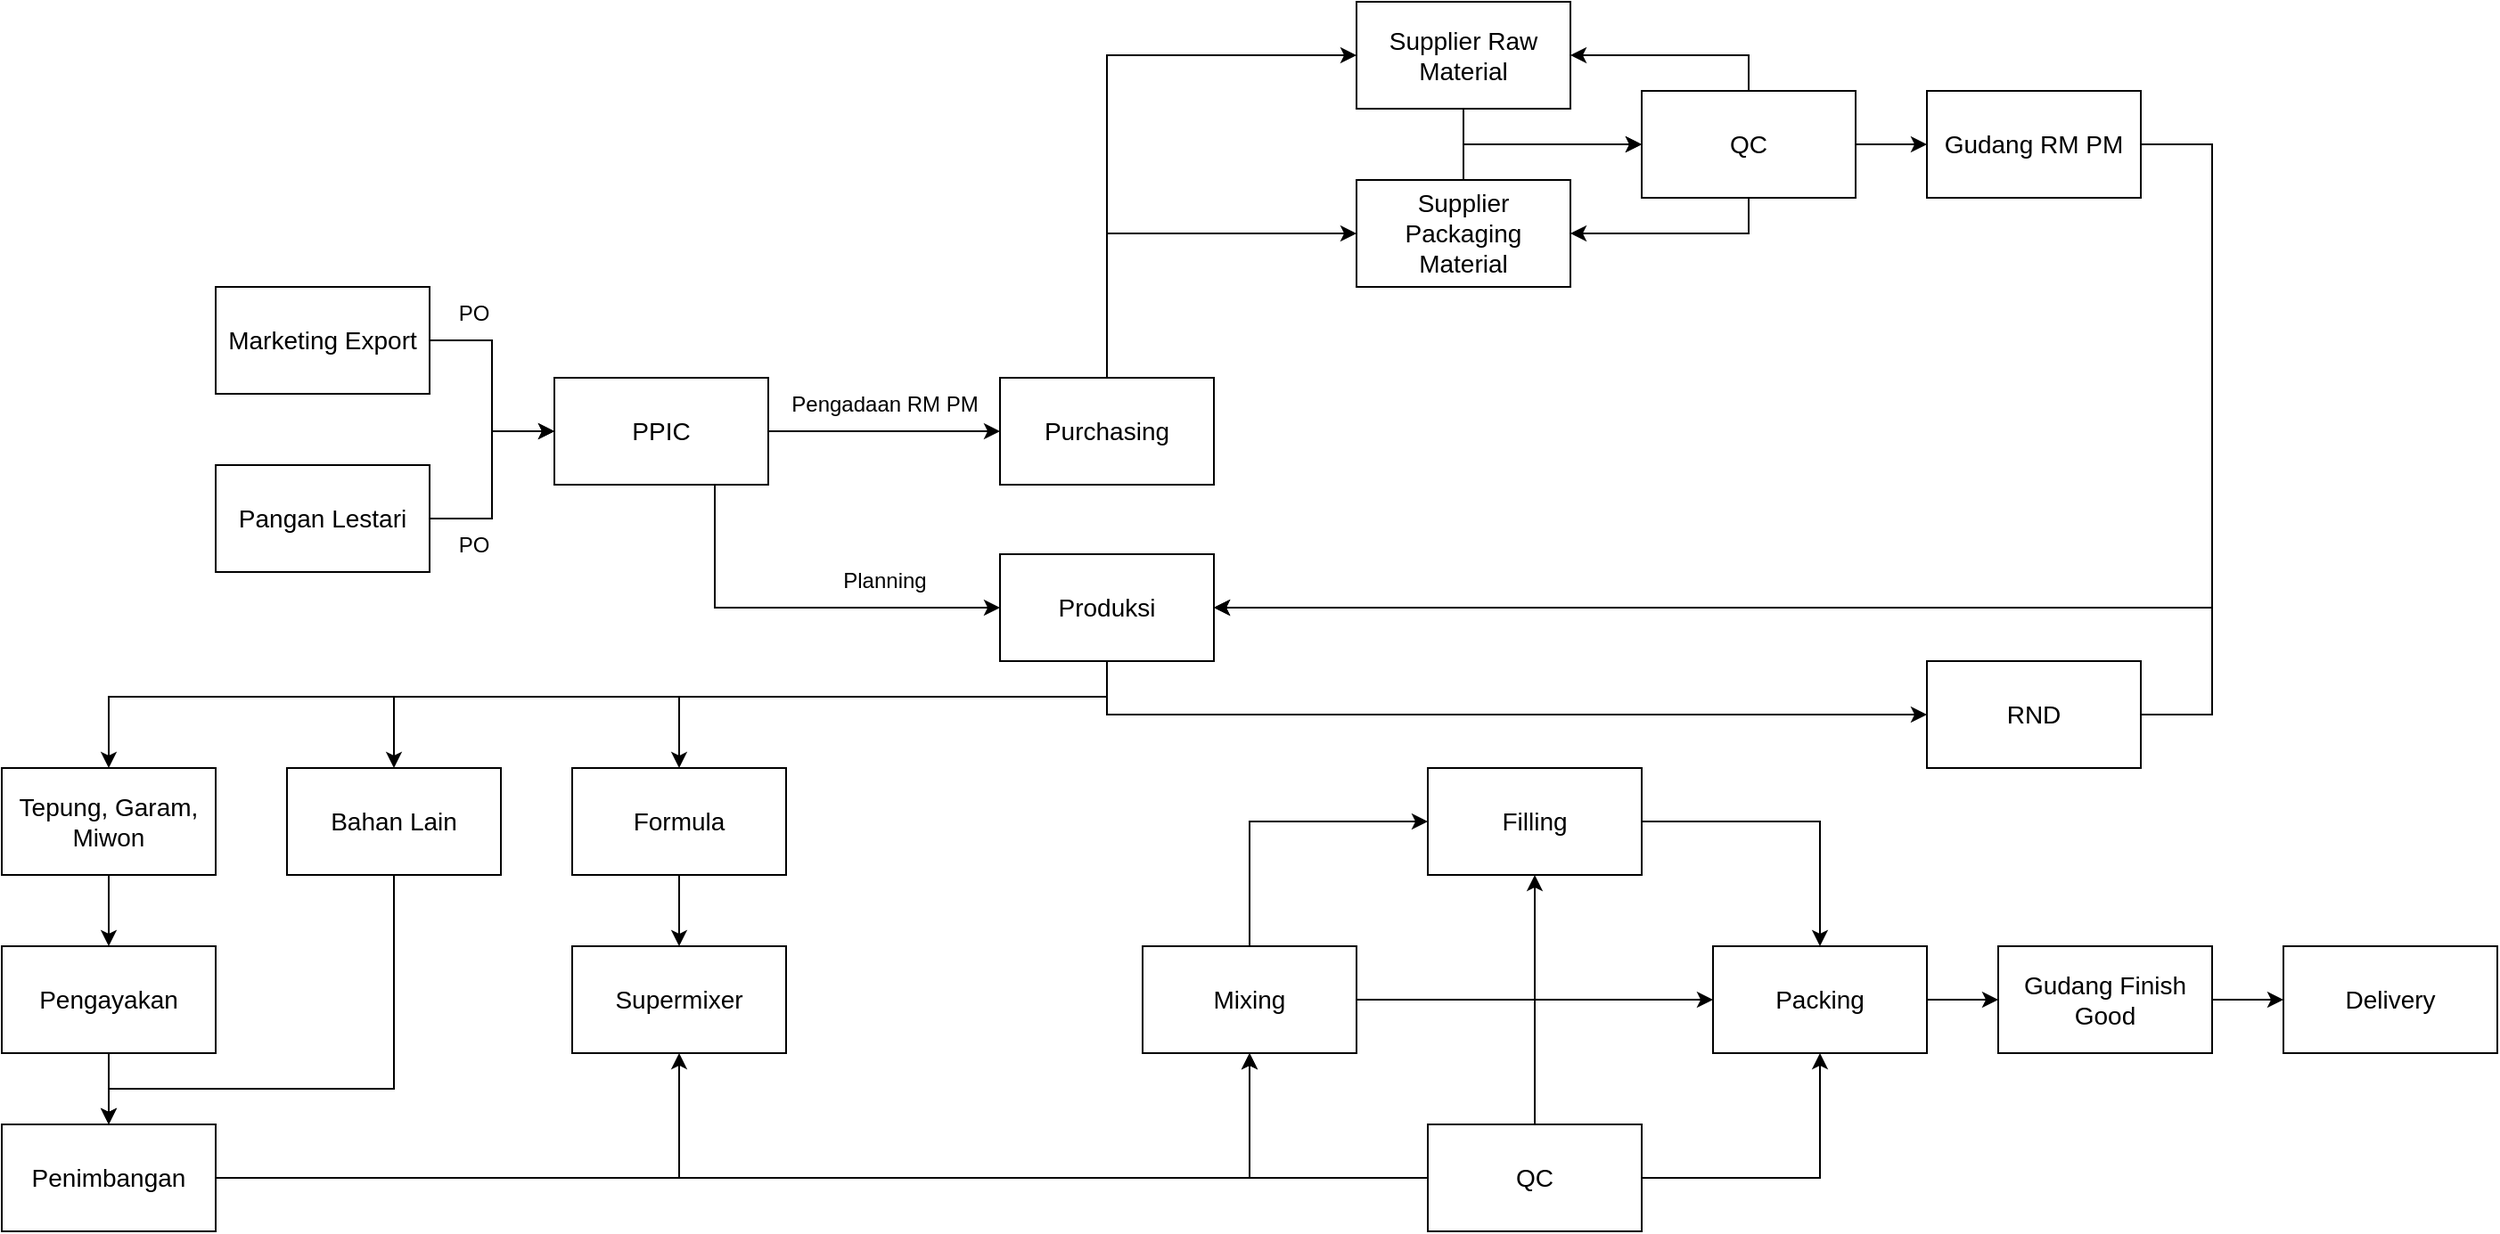 <mxfile version="26.2.9">
  <diagram name="Page-1" id="cf-V2gqi7i_fhJFO8fwm">
    <mxGraphModel dx="1780" dy="632" grid="1" gridSize="10" guides="1" tooltips="1" connect="1" arrows="1" fold="1" page="1" pageScale="1" pageWidth="850" pageHeight="1100" math="0" shadow="0">
      <root>
        <mxCell id="0" />
        <mxCell id="1" parent="0" />
        <mxCell id="frWIrJoRdRerQJBQV_GG-7" value="" style="edgeStyle=orthogonalEdgeStyle;rounded=0;orthogonalLoop=1;jettySize=auto;html=1;" edge="1" parent="1" source="oBX4iHXAOmjOvNSdd5BE-188" target="oBX4iHXAOmjOvNSdd5BE-189">
          <mxGeometry relative="1" as="geometry" />
        </mxCell>
        <mxCell id="oBX4iHXAOmjOvNSdd5BE-188" value="Marketing Export" style="whiteSpace=wrap;strokeWidth=1;fontSize=14;" parent="1" vertex="1">
          <mxGeometry x="40" y="940" width="120" height="60" as="geometry" />
        </mxCell>
        <mxCell id="frWIrJoRdRerQJBQV_GG-9" value="" style="edgeStyle=orthogonalEdgeStyle;rounded=0;orthogonalLoop=1;jettySize=auto;html=1;" edge="1" parent="1" source="oBX4iHXAOmjOvNSdd5BE-189" target="oBX4iHXAOmjOvNSdd5BE-191">
          <mxGeometry relative="1" as="geometry" />
        </mxCell>
        <mxCell id="frWIrJoRdRerQJBQV_GG-10" style="edgeStyle=orthogonalEdgeStyle;rounded=0;orthogonalLoop=1;jettySize=auto;html=1;entryX=0;entryY=0.5;entryDx=0;entryDy=0;exitX=0.5;exitY=0.983;exitDx=0;exitDy=0;exitPerimeter=0;" edge="1" parent="1" source="oBX4iHXAOmjOvNSdd5BE-189" target="oBX4iHXAOmjOvNSdd5BE-196">
          <mxGeometry relative="1" as="geometry">
            <Array as="points">
              <mxPoint x="320" y="1120" />
            </Array>
          </mxGeometry>
        </mxCell>
        <mxCell id="oBX4iHXAOmjOvNSdd5BE-189" value="PPIC" style="whiteSpace=wrap;strokeWidth=1;fontSize=14;" parent="1" vertex="1">
          <mxGeometry x="230" y="991" width="120" height="60" as="geometry" />
        </mxCell>
        <mxCell id="frWIrJoRdRerQJBQV_GG-8" value="" style="edgeStyle=orthogonalEdgeStyle;rounded=0;orthogonalLoop=1;jettySize=auto;html=1;" edge="1" parent="1" source="oBX4iHXAOmjOvNSdd5BE-190" target="oBX4iHXAOmjOvNSdd5BE-189">
          <mxGeometry relative="1" as="geometry" />
        </mxCell>
        <mxCell id="oBX4iHXAOmjOvNSdd5BE-190" value="Pangan Lestari" style="whiteSpace=wrap;strokeWidth=1;fontSize=14;" parent="1" vertex="1">
          <mxGeometry x="40" y="1040" width="120" height="60" as="geometry" />
        </mxCell>
        <mxCell id="frWIrJoRdRerQJBQV_GG-11" style="edgeStyle=orthogonalEdgeStyle;rounded=0;orthogonalLoop=1;jettySize=auto;html=1;entryX=0;entryY=0.5;entryDx=0;entryDy=0;" edge="1" parent="1" source="oBX4iHXAOmjOvNSdd5BE-191" target="oBX4iHXAOmjOvNSdd5BE-192">
          <mxGeometry relative="1" as="geometry">
            <Array as="points">
              <mxPoint x="540" y="810" />
            </Array>
          </mxGeometry>
        </mxCell>
        <mxCell id="frWIrJoRdRerQJBQV_GG-12" style="edgeStyle=orthogonalEdgeStyle;rounded=0;orthogonalLoop=1;jettySize=auto;html=1;entryX=0;entryY=0.5;entryDx=0;entryDy=0;" edge="1" parent="1" source="oBX4iHXAOmjOvNSdd5BE-191" target="oBX4iHXAOmjOvNSdd5BE-193">
          <mxGeometry relative="1" as="geometry">
            <Array as="points">
              <mxPoint x="540" y="910" />
            </Array>
          </mxGeometry>
        </mxCell>
        <mxCell id="oBX4iHXAOmjOvNSdd5BE-191" value="Purchasing" style="whiteSpace=wrap;strokeWidth=1;fontSize=14;" parent="1" vertex="1">
          <mxGeometry x="480" y="991" width="120" height="60" as="geometry" />
        </mxCell>
        <mxCell id="frWIrJoRdRerQJBQV_GG-13" style="edgeStyle=orthogonalEdgeStyle;rounded=0;orthogonalLoop=1;jettySize=auto;html=1;entryX=0;entryY=0.5;entryDx=0;entryDy=0;" edge="1" parent="1" source="oBX4iHXAOmjOvNSdd5BE-192" target="oBX4iHXAOmjOvNSdd5BE-194">
          <mxGeometry relative="1" as="geometry">
            <Array as="points">
              <mxPoint x="740" y="860" />
            </Array>
          </mxGeometry>
        </mxCell>
        <mxCell id="oBX4iHXAOmjOvNSdd5BE-192" value="Supplier Raw Material" style="whiteSpace=wrap;strokeWidth=1;fontSize=14;" parent="1" vertex="1">
          <mxGeometry x="680" y="780" width="120" height="60" as="geometry" />
        </mxCell>
        <mxCell id="frWIrJoRdRerQJBQV_GG-14" style="edgeStyle=orthogonalEdgeStyle;rounded=0;orthogonalLoop=1;jettySize=auto;html=1;entryX=0;entryY=0.5;entryDx=0;entryDy=0;" edge="1" parent="1" source="oBX4iHXAOmjOvNSdd5BE-193" target="oBX4iHXAOmjOvNSdd5BE-194">
          <mxGeometry relative="1" as="geometry">
            <Array as="points">
              <mxPoint x="740" y="860" />
            </Array>
          </mxGeometry>
        </mxCell>
        <mxCell id="oBX4iHXAOmjOvNSdd5BE-193" value="Supplier Packaging Material" style="whiteSpace=wrap;strokeWidth=1;fontSize=14;" parent="1" vertex="1">
          <mxGeometry x="680" y="880" width="120" height="60" as="geometry" />
        </mxCell>
        <mxCell id="frWIrJoRdRerQJBQV_GG-15" style="edgeStyle=orthogonalEdgeStyle;rounded=0;orthogonalLoop=1;jettySize=auto;html=1;entryX=1;entryY=0.5;entryDx=0;entryDy=0;" edge="1" parent="1" source="oBX4iHXAOmjOvNSdd5BE-194" target="oBX4iHXAOmjOvNSdd5BE-192">
          <mxGeometry relative="1" as="geometry">
            <Array as="points">
              <mxPoint x="900" y="810" />
            </Array>
          </mxGeometry>
        </mxCell>
        <mxCell id="frWIrJoRdRerQJBQV_GG-16" style="edgeStyle=orthogonalEdgeStyle;rounded=0;orthogonalLoop=1;jettySize=auto;html=1;entryX=1;entryY=0.5;entryDx=0;entryDy=0;" edge="1" parent="1" source="oBX4iHXAOmjOvNSdd5BE-194" target="oBX4iHXAOmjOvNSdd5BE-193">
          <mxGeometry relative="1" as="geometry">
            <Array as="points">
              <mxPoint x="900" y="910" />
            </Array>
          </mxGeometry>
        </mxCell>
        <mxCell id="frWIrJoRdRerQJBQV_GG-17" value="" style="edgeStyle=orthogonalEdgeStyle;rounded=0;orthogonalLoop=1;jettySize=auto;html=1;" edge="1" parent="1" source="oBX4iHXAOmjOvNSdd5BE-194" target="oBX4iHXAOmjOvNSdd5BE-195">
          <mxGeometry relative="1" as="geometry" />
        </mxCell>
        <mxCell id="oBX4iHXAOmjOvNSdd5BE-194" value="QC" style="whiteSpace=wrap;strokeWidth=1;fontSize=14;" parent="1" vertex="1">
          <mxGeometry x="840" y="830" width="120" height="60" as="geometry" />
        </mxCell>
        <mxCell id="frWIrJoRdRerQJBQV_GG-18" style="edgeStyle=orthogonalEdgeStyle;rounded=0;orthogonalLoop=1;jettySize=auto;html=1;entryX=1;entryY=0.5;entryDx=0;entryDy=0;" edge="1" parent="1" source="oBX4iHXAOmjOvNSdd5BE-195" target="oBX4iHXAOmjOvNSdd5BE-196">
          <mxGeometry relative="1" as="geometry">
            <Array as="points">
              <mxPoint x="1160" y="860" />
              <mxPoint x="1160" y="1120" />
            </Array>
          </mxGeometry>
        </mxCell>
        <mxCell id="oBX4iHXAOmjOvNSdd5BE-195" value="Gudang RM PM" style="whiteSpace=wrap;strokeWidth=1;fontSize=14;" parent="1" vertex="1">
          <mxGeometry x="1000" y="830" width="120" height="60" as="geometry" />
        </mxCell>
        <mxCell id="frWIrJoRdRerQJBQV_GG-20" style="edgeStyle=orthogonalEdgeStyle;rounded=0;orthogonalLoop=1;jettySize=auto;html=1;" edge="1" parent="1" source="oBX4iHXAOmjOvNSdd5BE-196" target="oBX4iHXAOmjOvNSdd5BE-197">
          <mxGeometry relative="1" as="geometry">
            <Array as="points">
              <mxPoint x="540" y="1180" />
            </Array>
          </mxGeometry>
        </mxCell>
        <mxCell id="frWIrJoRdRerQJBQV_GG-22" style="edgeStyle=orthogonalEdgeStyle;rounded=0;orthogonalLoop=1;jettySize=auto;html=1;entryX=0.5;entryY=0;entryDx=0;entryDy=0;" edge="1" parent="1" source="oBX4iHXAOmjOvNSdd5BE-196" target="oBX4iHXAOmjOvNSdd5BE-198">
          <mxGeometry relative="1" as="geometry">
            <Array as="points">
              <mxPoint x="540" y="1170" />
              <mxPoint x="-20" y="1170" />
            </Array>
          </mxGeometry>
        </mxCell>
        <mxCell id="frWIrJoRdRerQJBQV_GG-23" style="edgeStyle=orthogonalEdgeStyle;rounded=0;orthogonalLoop=1;jettySize=auto;html=1;entryX=0.5;entryY=0;entryDx=0;entryDy=0;" edge="1" parent="1" source="oBX4iHXAOmjOvNSdd5BE-196" target="oBX4iHXAOmjOvNSdd5BE-199">
          <mxGeometry relative="1" as="geometry">
            <Array as="points">
              <mxPoint x="540" y="1170" />
              <mxPoint x="140" y="1170" />
            </Array>
          </mxGeometry>
        </mxCell>
        <mxCell id="frWIrJoRdRerQJBQV_GG-24" style="edgeStyle=orthogonalEdgeStyle;rounded=0;orthogonalLoop=1;jettySize=auto;html=1;entryX=0.5;entryY=0;entryDx=0;entryDy=0;" edge="1" parent="1" source="oBX4iHXAOmjOvNSdd5BE-196" target="oBX4iHXAOmjOvNSdd5BE-200">
          <mxGeometry relative="1" as="geometry">
            <Array as="points">
              <mxPoint x="540" y="1170" />
              <mxPoint x="300" y="1170" />
            </Array>
          </mxGeometry>
        </mxCell>
        <mxCell id="oBX4iHXAOmjOvNSdd5BE-196" value="Produksi" style="whiteSpace=wrap;strokeWidth=1;fontSize=14;" parent="1" vertex="1">
          <mxGeometry x="480" y="1090" width="120" height="60" as="geometry" />
        </mxCell>
        <mxCell id="frWIrJoRdRerQJBQV_GG-19" style="edgeStyle=orthogonalEdgeStyle;rounded=0;orthogonalLoop=1;jettySize=auto;html=1;" edge="1" parent="1" source="oBX4iHXAOmjOvNSdd5BE-197">
          <mxGeometry relative="1" as="geometry">
            <mxPoint x="600" y="1120" as="targetPoint" />
            <Array as="points">
              <mxPoint x="1160" y="1180" />
              <mxPoint x="1160" y="1120" />
            </Array>
          </mxGeometry>
        </mxCell>
        <mxCell id="oBX4iHXAOmjOvNSdd5BE-197" value="RND" style="whiteSpace=wrap;strokeWidth=1;fontSize=14;" parent="1" vertex="1">
          <mxGeometry x="1000" y="1150" width="120" height="60" as="geometry" />
        </mxCell>
        <mxCell id="frWIrJoRdRerQJBQV_GG-25" value="" style="edgeStyle=orthogonalEdgeStyle;rounded=0;orthogonalLoop=1;jettySize=auto;html=1;" edge="1" parent="1" source="oBX4iHXAOmjOvNSdd5BE-198" target="oBX4iHXAOmjOvNSdd5BE-201">
          <mxGeometry relative="1" as="geometry" />
        </mxCell>
        <mxCell id="oBX4iHXAOmjOvNSdd5BE-198" value="Tepung, Garam, Miwon" style="whiteSpace=wrap;strokeWidth=1;fontSize=14;" parent="1" vertex="1">
          <mxGeometry x="-80" y="1210" width="120" height="60" as="geometry" />
        </mxCell>
        <mxCell id="frWIrJoRdRerQJBQV_GG-28" style="edgeStyle=orthogonalEdgeStyle;rounded=0;orthogonalLoop=1;jettySize=auto;html=1;entryX=0.5;entryY=0;entryDx=0;entryDy=0;" edge="1" parent="1" source="oBX4iHXAOmjOvNSdd5BE-199" target="oBX4iHXAOmjOvNSdd5BE-202">
          <mxGeometry relative="1" as="geometry">
            <Array as="points">
              <mxPoint x="140" y="1390" />
              <mxPoint x="-20" y="1390" />
            </Array>
          </mxGeometry>
        </mxCell>
        <mxCell id="oBX4iHXAOmjOvNSdd5BE-199" value="Bahan Lain" style="whiteSpace=wrap;strokeWidth=1;fontSize=14;" parent="1" vertex="1">
          <mxGeometry x="80" y="1210" width="120" height="60" as="geometry" />
        </mxCell>
        <mxCell id="frWIrJoRdRerQJBQV_GG-29" value="" style="edgeStyle=orthogonalEdgeStyle;rounded=0;orthogonalLoop=1;jettySize=auto;html=1;" edge="1" parent="1" source="oBX4iHXAOmjOvNSdd5BE-200" target="oBX4iHXAOmjOvNSdd5BE-203">
          <mxGeometry relative="1" as="geometry" />
        </mxCell>
        <mxCell id="oBX4iHXAOmjOvNSdd5BE-200" value="Formula" style="whiteSpace=wrap;strokeWidth=1;fontSize=14;" parent="1" vertex="1">
          <mxGeometry x="240" y="1210" width="120" height="60" as="geometry" />
        </mxCell>
        <mxCell id="frWIrJoRdRerQJBQV_GG-26" value="" style="edgeStyle=orthogonalEdgeStyle;rounded=0;orthogonalLoop=1;jettySize=auto;html=1;" edge="1" parent="1" source="oBX4iHXAOmjOvNSdd5BE-201" target="oBX4iHXAOmjOvNSdd5BE-202">
          <mxGeometry relative="1" as="geometry" />
        </mxCell>
        <mxCell id="oBX4iHXAOmjOvNSdd5BE-201" value="Pengayakan" style="whiteSpace=wrap;strokeWidth=1;fontSize=14;" parent="1" vertex="1">
          <mxGeometry x="-80" y="1310" width="120" height="60" as="geometry" />
        </mxCell>
        <mxCell id="frWIrJoRdRerQJBQV_GG-30" style="edgeStyle=orthogonalEdgeStyle;rounded=0;orthogonalLoop=1;jettySize=auto;html=1;entryX=0.5;entryY=1;entryDx=0;entryDy=0;entryPerimeter=0;" edge="1" parent="1" source="oBX4iHXAOmjOvNSdd5BE-202" target="oBX4iHXAOmjOvNSdd5BE-203">
          <mxGeometry relative="1" as="geometry">
            <mxPoint x="290" y="1400.0" as="targetPoint" />
          </mxGeometry>
        </mxCell>
        <mxCell id="frWIrJoRdRerQJBQV_GG-31" style="edgeStyle=orthogonalEdgeStyle;rounded=0;orthogonalLoop=1;jettySize=auto;html=1;entryX=0.5;entryY=1;entryDx=0;entryDy=0;" edge="1" parent="1" source="oBX4iHXAOmjOvNSdd5BE-202" target="oBX4iHXAOmjOvNSdd5BE-204">
          <mxGeometry relative="1" as="geometry" />
        </mxCell>
        <mxCell id="oBX4iHXAOmjOvNSdd5BE-202" value="Penimbangan" style="whiteSpace=wrap;strokeWidth=1;fontSize=14;" parent="1" vertex="1">
          <mxGeometry x="-80" y="1410" width="120" height="60" as="geometry" />
        </mxCell>
        <mxCell id="oBX4iHXAOmjOvNSdd5BE-203" value="Supermixer" style="whiteSpace=wrap;strokeWidth=1;fontSize=14;" parent="1" vertex="1">
          <mxGeometry x="240" y="1310" width="120" height="60" as="geometry" />
        </mxCell>
        <mxCell id="frWIrJoRdRerQJBQV_GG-33" style="edgeStyle=orthogonalEdgeStyle;rounded=0;orthogonalLoop=1;jettySize=auto;html=1;entryX=0;entryY=0.5;entryDx=0;entryDy=0;" edge="1" parent="1" source="oBX4iHXAOmjOvNSdd5BE-204" target="oBX4iHXAOmjOvNSdd5BE-206">
          <mxGeometry relative="1" as="geometry">
            <Array as="points">
              <mxPoint x="620" y="1240" />
            </Array>
          </mxGeometry>
        </mxCell>
        <mxCell id="frWIrJoRdRerQJBQV_GG-36" style="edgeStyle=orthogonalEdgeStyle;rounded=0;orthogonalLoop=1;jettySize=auto;html=1;entryX=0;entryY=0.5;entryDx=0;entryDy=0;" edge="1" parent="1" source="oBX4iHXAOmjOvNSdd5BE-204" target="oBX4iHXAOmjOvNSdd5BE-207">
          <mxGeometry relative="1" as="geometry" />
        </mxCell>
        <mxCell id="oBX4iHXAOmjOvNSdd5BE-204" value="Mixing" style="whiteSpace=wrap;strokeWidth=1;fontSize=14;" parent="1" vertex="1">
          <mxGeometry x="560" y="1310" width="120" height="60" as="geometry" />
        </mxCell>
        <mxCell id="frWIrJoRdRerQJBQV_GG-32" style="edgeStyle=orthogonalEdgeStyle;rounded=0;orthogonalLoop=1;jettySize=auto;html=1;entryX=0.5;entryY=1;entryDx=0;entryDy=0;entryPerimeter=0;" edge="1" parent="1" source="oBX4iHXAOmjOvNSdd5BE-205" target="oBX4iHXAOmjOvNSdd5BE-204">
          <mxGeometry relative="1" as="geometry">
            <mxPoint x="610" y="1380" as="targetPoint" />
          </mxGeometry>
        </mxCell>
        <mxCell id="frWIrJoRdRerQJBQV_GG-35" style="edgeStyle=orthogonalEdgeStyle;rounded=0;orthogonalLoop=1;jettySize=auto;html=1;entryX=0.5;entryY=1;entryDx=0;entryDy=0;" edge="1" parent="1" source="oBX4iHXAOmjOvNSdd5BE-205" target="oBX4iHXAOmjOvNSdd5BE-206">
          <mxGeometry relative="1" as="geometry" />
        </mxCell>
        <mxCell id="frWIrJoRdRerQJBQV_GG-37" style="edgeStyle=orthogonalEdgeStyle;rounded=0;orthogonalLoop=1;jettySize=auto;html=1;entryX=0.5;entryY=1;entryDx=0;entryDy=0;entryPerimeter=0;" edge="1" parent="1" source="oBX4iHXAOmjOvNSdd5BE-205" target="oBX4iHXAOmjOvNSdd5BE-207">
          <mxGeometry relative="1" as="geometry">
            <mxPoint x="940" y="1380" as="targetPoint" />
          </mxGeometry>
        </mxCell>
        <mxCell id="oBX4iHXAOmjOvNSdd5BE-205" value="QC" style="whiteSpace=wrap;strokeWidth=1;fontSize=14;" parent="1" vertex="1">
          <mxGeometry x="720" y="1410" width="120" height="60" as="geometry" />
        </mxCell>
        <mxCell id="frWIrJoRdRerQJBQV_GG-34" style="edgeStyle=orthogonalEdgeStyle;rounded=0;orthogonalLoop=1;jettySize=auto;html=1;entryX=0.5;entryY=0;entryDx=0;entryDy=0;" edge="1" parent="1" source="oBX4iHXAOmjOvNSdd5BE-206" target="oBX4iHXAOmjOvNSdd5BE-207">
          <mxGeometry relative="1" as="geometry" />
        </mxCell>
        <mxCell id="oBX4iHXAOmjOvNSdd5BE-206" value="Filling" style="whiteSpace=wrap;strokeWidth=1;fontSize=14;" parent="1" vertex="1">
          <mxGeometry x="720" y="1210" width="120" height="60" as="geometry" />
        </mxCell>
        <mxCell id="frWIrJoRdRerQJBQV_GG-39" value="" style="edgeStyle=orthogonalEdgeStyle;rounded=0;orthogonalLoop=1;jettySize=auto;html=1;" edge="1" parent="1" source="oBX4iHXAOmjOvNSdd5BE-207" target="oBX4iHXAOmjOvNSdd5BE-208">
          <mxGeometry relative="1" as="geometry" />
        </mxCell>
        <mxCell id="oBX4iHXAOmjOvNSdd5BE-207" value="Packing" style="whiteSpace=wrap;strokeWidth=1;fontSize=14;" parent="1" vertex="1">
          <mxGeometry x="880" y="1310" width="120" height="60" as="geometry" />
        </mxCell>
        <mxCell id="frWIrJoRdRerQJBQV_GG-40" value="" style="edgeStyle=orthogonalEdgeStyle;rounded=0;orthogonalLoop=1;jettySize=auto;html=1;" edge="1" parent="1" source="oBX4iHXAOmjOvNSdd5BE-208" target="oBX4iHXAOmjOvNSdd5BE-209">
          <mxGeometry relative="1" as="geometry" />
        </mxCell>
        <mxCell id="oBX4iHXAOmjOvNSdd5BE-208" value="Gudang Finish Good" style="whiteSpace=wrap;strokeWidth=1;fontSize=14;" parent="1" vertex="1">
          <mxGeometry x="1040" y="1310" width="120" height="60" as="geometry" />
        </mxCell>
        <mxCell id="oBX4iHXAOmjOvNSdd5BE-209" value="Delivery" style="whiteSpace=wrap;strokeWidth=1;fontSize=14;" parent="1" vertex="1">
          <mxGeometry x="1200" y="1310" width="120" height="60" as="geometry" />
        </mxCell>
        <mxCell id="frWIrJoRdRerQJBQV_GG-41" value="PO" style="text;html=1;align=center;verticalAlign=middle;whiteSpace=wrap;rounded=0;" vertex="1" parent="1">
          <mxGeometry x="160" y="1070" width="50" height="30" as="geometry" />
        </mxCell>
        <mxCell id="frWIrJoRdRerQJBQV_GG-42" value="PO" style="text;html=1;align=center;verticalAlign=middle;whiteSpace=wrap;rounded=0;" vertex="1" parent="1">
          <mxGeometry x="160" y="940" width="50" height="30" as="geometry" />
        </mxCell>
        <mxCell id="frWIrJoRdRerQJBQV_GG-43" value="Pengadaan RM PM" style="text;html=1;align=center;verticalAlign=middle;resizable=0;points=[];autosize=1;strokeColor=none;fillColor=none;" vertex="1" parent="1">
          <mxGeometry x="350" y="991" width="130" height="30" as="geometry" />
        </mxCell>
        <mxCell id="frWIrJoRdRerQJBQV_GG-44" value="Planning" style="text;html=1;align=center;verticalAlign=middle;resizable=0;points=[];autosize=1;strokeColor=none;fillColor=none;" vertex="1" parent="1">
          <mxGeometry x="380" y="1090" width="70" height="30" as="geometry" />
        </mxCell>
      </root>
    </mxGraphModel>
  </diagram>
</mxfile>
